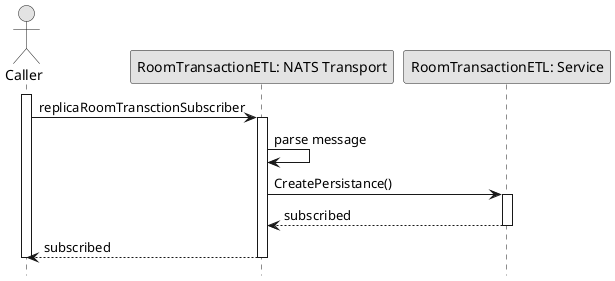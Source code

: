 @startuml SubscribeRTCreated

skinparam ConditionStyle hline
skinparam Monochrome true
skinparam Shadowing false
hide footbox

actor Caller
participant "RoomTransactionETL: NATS Transport" as RoomTransactionETLNATSTransport
participant "RoomTransactionETL: Service" as RoomTransactionETLService

activate Caller

Caller->RoomTransactionETLNATSTransport: replicaRoomTransctionSubscriber
activate RoomTransactionETLNATSTransport
RoomTransactionETLNATSTransport->RoomTransactionETLNATSTransport: parse message
RoomTransactionETLNATSTransport->RoomTransactionETLService: CreatePersistance()
activate RoomTransactionETLService
RoomTransactionETLService-->RoomTransactionETLNATSTransport: subscribed
deactivate RoomTransactionETLService
RoomTransactionETLNATSTransport-->Caller: subscribed
deactivate RoomTransactionETLNATSTransport

deactivate Caller

@enduml